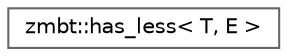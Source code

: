 digraph "Graphical Class Hierarchy"
{
 // LATEX_PDF_SIZE
  bgcolor="transparent";
  edge [fontname=Helvetica,fontsize=10,labelfontname=Helvetica,labelfontsize=10];
  node [fontname=Helvetica,fontsize=10,shape=box,height=0.2,width=0.4];
  rankdir="LR";
  Node0 [id="Node000000",label="zmbt::has_less\< T, E \>",height=0.2,width=0.4,color="grey40", fillcolor="white", style="filled",URL="$structzmbt_1_1has__less.html",tooltip=" "];
}
